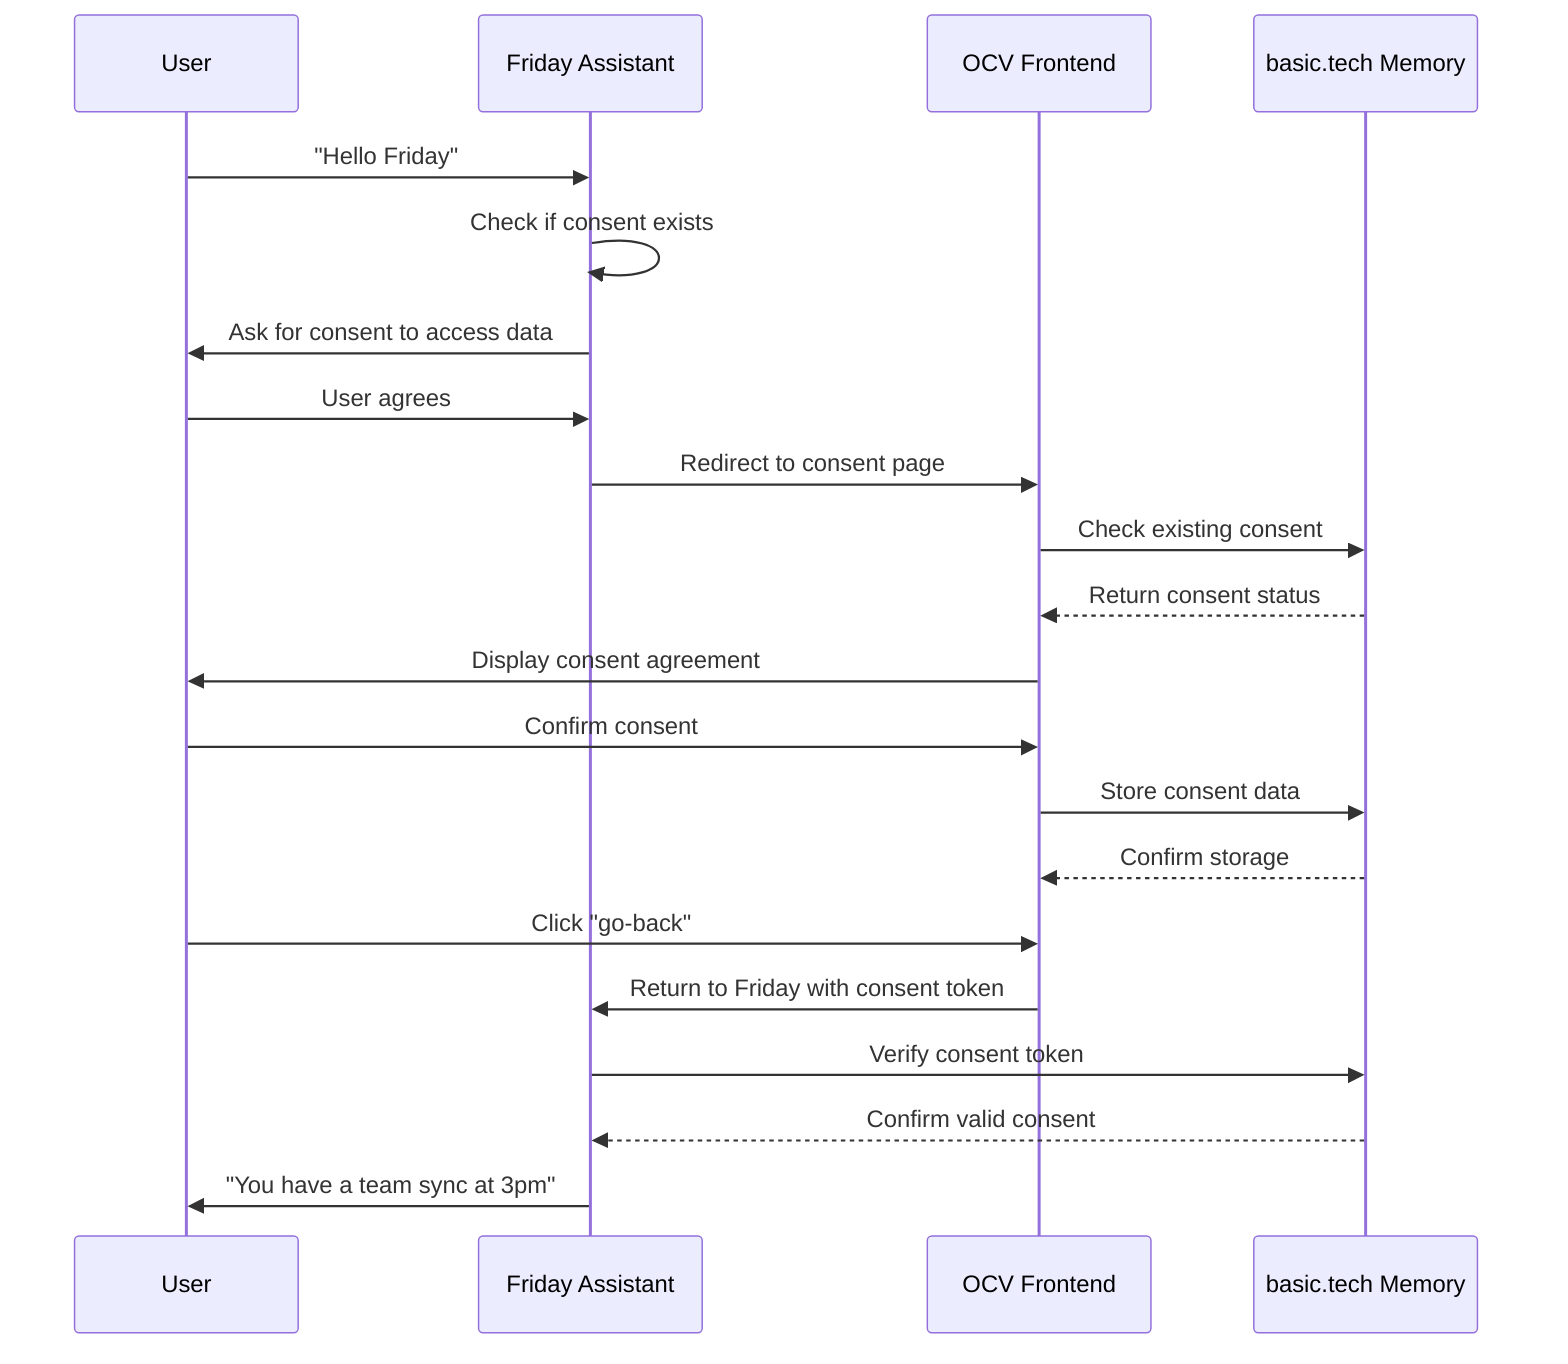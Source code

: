 sequenceDiagram
    participant User
    participant Friday as Friday Assistant
    participant OCV as OCV Frontend
    participant Basic as basic.tech Memory
    
    User->>Friday: "Hello Friday"
    Friday->>Friday: Check if consent exists
    Friday->>User: Ask for consent to access data
    User->>Friday: User agrees
    Friday->>OCV: Redirect to consent page
    OCV->>Basic: Check existing consent
    Basic-->>OCV: Return consent status
    OCV->>User: Display consent agreement
    User->>OCV: Confirm consent
    OCV->>Basic: Store consent data
    Basic-->>OCV: Confirm storage
    User->>OCV: Click "go-back"
    OCV->>Friday: Return to Friday with consent token
    Friday->>Basic: Verify consent token
    Basic-->>Friday: Confirm valid consent
    Friday->>User: "You have a team sync at 3pm"
